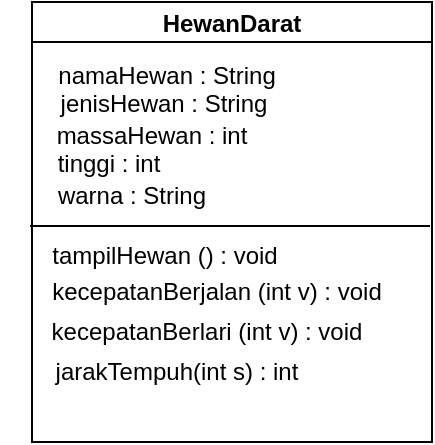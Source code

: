 <mxfile version="20.2.7" type="device" pages="2"><diagram id="mbMcrKc3CyQyxAtQvjbd" name="Halaman-1"><mxGraphModel dx="869" dy="511" grid="1" gridSize="10" guides="1" tooltips="1" connect="1" arrows="1" fold="1" page="1" pageScale="1" pageWidth="827" pageHeight="1169" math="0" shadow="0"><root><mxCell id="0"/><mxCell id="1" parent="0"/><mxCell id="Q-eslAZs6D_43k9IjXW5-1" value="HewanDarat" style="swimlane;startSize=20;" vertex="1" parent="1"><mxGeometry x="301" y="140" width="200" height="220" as="geometry"><mxRectangle x="300" y="140" width="80" height="30" as="alternateBounds"/></mxGeometry></mxCell><mxCell id="Q-eslAZs6D_43k9IjXW5-7" value="warna : String" style="text;html=1;strokeColor=none;fillColor=none;align=center;verticalAlign=middle;whiteSpace=wrap;rounded=0;" vertex="1" parent="Q-eslAZs6D_43k9IjXW5-1"><mxGeometry x="5" y="82" width="90" height="30" as="geometry"/></mxCell><mxCell id="Q-eslAZs6D_43k9IjXW5-8" value="tampilHewan () : void" style="text;html=1;strokeColor=none;fillColor=none;align=center;verticalAlign=middle;whiteSpace=wrap;rounded=0;" vertex="1" parent="Q-eslAZs6D_43k9IjXW5-1"><mxGeometry x="3" y="112" width="127" height="30" as="geometry"/></mxCell><mxCell id="Q-eslAZs6D_43k9IjXW5-9" value="kecepatanBerjalan (int v) : void" style="text;html=1;strokeColor=none;fillColor=none;align=center;verticalAlign=middle;whiteSpace=wrap;rounded=0;" vertex="1" parent="Q-eslAZs6D_43k9IjXW5-1"><mxGeometry x="5" y="130" width="175" height="30" as="geometry"/></mxCell><mxCell id="Q-eslAZs6D_43k9IjXW5-11" value="jarakTempuh(int s) : int" style="text;html=1;strokeColor=none;fillColor=none;align=center;verticalAlign=middle;whiteSpace=wrap;rounded=0;" vertex="1" parent="Q-eslAZs6D_43k9IjXW5-1"><mxGeometry x="-15.5" y="170" width="175" height="30" as="geometry"/></mxCell><mxCell id="Q-eslAZs6D_43k9IjXW5-10" value="kecepatanBerlari (int v) : void" style="text;html=1;strokeColor=none;fillColor=none;align=center;verticalAlign=middle;whiteSpace=wrap;rounded=0;" vertex="1" parent="Q-eslAZs6D_43k9IjXW5-1"><mxGeometry y="150" width="175" height="30" as="geometry"/></mxCell><mxCell id="Q-eslAZs6D_43k9IjXW5-2" value="" style="endArrow=none;html=1;rounded=0;exitX=0;exitY=0.5;exitDx=0;exitDy=0;entryX=1;entryY=0.5;entryDx=0;entryDy=0;" edge="1" parent="1"><mxGeometry width="50" height="50" relative="1" as="geometry"><mxPoint x="300" y="252" as="sourcePoint"/><mxPoint x="500" y="252" as="targetPoint"/></mxGeometry></mxCell><mxCell id="Q-eslAZs6D_43k9IjXW5-3" value="namaHewan : String" style="text;html=1;align=center;verticalAlign=middle;resizable=0;points=[];autosize=1;strokeColor=none;fillColor=none;" vertex="1" parent="1"><mxGeometry x="303" y="162" width="130" height="30" as="geometry"/></mxCell><mxCell id="Q-eslAZs6D_43k9IjXW5-4" value="jenisHewan : String" style="text;html=1;strokeColor=none;fillColor=none;align=center;verticalAlign=middle;whiteSpace=wrap;rounded=0;" vertex="1" parent="1"><mxGeometry x="307" y="176" width="120" height="30" as="geometry"/></mxCell><mxCell id="Q-eslAZs6D_43k9IjXW5-5" value="massaHewan : int" style="text;html=1;strokeColor=none;fillColor=none;align=center;verticalAlign=middle;whiteSpace=wrap;rounded=0;" vertex="1" parent="1"><mxGeometry x="301" y="192" width="120" height="30" as="geometry"/></mxCell><mxCell id="Q-eslAZs6D_43k9IjXW5-6" value="tinggi : int" style="text;html=1;strokeColor=none;fillColor=none;align=center;verticalAlign=middle;whiteSpace=wrap;rounded=0;" vertex="1" parent="1"><mxGeometry x="290" y="206" width="99" height="30" as="geometry"/></mxCell></root></mxGraphModel></diagram><diagram id="qzZjLI9C_Bo9CYZ2T19C" name="Halaman-2"><mxGraphModel dx="1117" dy="1826" grid="1" gridSize="10" guides="1" tooltips="1" connect="1" arrows="1" fold="1" page="1" pageScale="1" pageWidth="827" pageHeight="1169" math="0" shadow="0"><root><mxCell id="0"/><mxCell id="1" parent="0"/><mxCell id="2uCN3cupQ2WQxpb4znG4-1" value="NotaBarang" style="swimlane;" vertex="1" parent="1"><mxGeometry x="260" y="-1038" width="200" height="200" as="geometry"/></mxCell><mxCell id="2uCN3cupQ2WQxpb4znG4-2" value="namaBarang : String" style="text;html=1;strokeColor=none;fillColor=none;align=center;verticalAlign=middle;whiteSpace=wrap;rounded=0;" vertex="1" parent="2uCN3cupQ2WQxpb4znG4-1"><mxGeometry x="5" y="23" width="140" height="20" as="geometry"/></mxCell><mxCell id="2uCN3cupQ2WQxpb4znG4-5" value="hargaBarang : int" style="text;html=1;strokeColor=none;fillColor=none;align=center;verticalAlign=middle;whiteSpace=wrap;rounded=0;" vertex="1" parent="2uCN3cupQ2WQxpb4znG4-1"><mxGeometry x="-4" y="53" width="140" height="20" as="geometry"/></mxCell><mxCell id="2uCN3cupQ2WQxpb4znG4-4" value="jenisBarang : String" style="text;html=1;strokeColor=none;fillColor=none;align=center;verticalAlign=middle;whiteSpace=wrap;rounded=0;" vertex="1" parent="2uCN3cupQ2WQxpb4znG4-1"><mxGeometry x="2" y="37" width="140" height="20" as="geometry"/></mxCell><mxCell id="2uCN3cupQ2WQxpb4znG4-7" value="total : int" style="text;html=1;strokeColor=none;fillColor=none;align=center;verticalAlign=middle;whiteSpace=wrap;rounded=0;" vertex="1" parent="2uCN3cupQ2WQxpb4znG4-1"><mxGeometry x="2" y="80" width="78" height="20" as="geometry"/></mxCell><mxCell id="2uCN3cupQ2WQxpb4znG4-9" value="" style="endArrow=none;html=1;rounded=0;exitX=0;exitY=1;exitDx=0;exitDy=0;entryX=1;entryY=0.5;entryDx=0;entryDy=0;" edge="1" parent="2uCN3cupQ2WQxpb4znG4-1" source="2uCN3cupQ2WQxpb4znG4-7" target="2uCN3cupQ2WQxpb4znG4-1"><mxGeometry width="50" height="50" relative="1" as="geometry"><mxPoint x="60" y="130" as="sourcePoint"/><mxPoint x="110" y="80" as="targetPoint"/></mxGeometry></mxCell><mxCell id="2uCN3cupQ2WQxpb4znG4-10" value="tampilBarang () : void" style="text;html=1;strokeColor=none;fillColor=none;align=center;verticalAlign=middle;whiteSpace=wrap;rounded=0;" vertex="1" parent="2uCN3cupQ2WQxpb4znG4-1"><mxGeometry x="11" y="110" width="130" height="10" as="geometry"/></mxCell><mxCell id="2uCN3cupQ2WQxpb4znG4-6" value="stok : int" style="text;html=1;strokeColor=none;fillColor=none;align=center;verticalAlign=middle;whiteSpace=wrap;rounded=0;" vertex="1" parent="1"><mxGeometry x="232" y="-972" width="140" height="20" as="geometry"/></mxCell><mxCell id="2uCN3cupQ2WQxpb4znG4-11" value="tambahStok (int t) : void" style="text;html=1;strokeColor=none;fillColor=none;align=center;verticalAlign=middle;whiteSpace=wrap;rounded=0;" vertex="1" parent="1"><mxGeometry x="277" y="-912" width="130" height="10" as="geometry"/></mxCell><mxCell id="2uCN3cupQ2WQxpb4znG4-12" value="kurangiStok (int n) : void" style="text;html=1;strokeColor=none;fillColor=none;align=center;verticalAlign=middle;whiteSpace=wrap;rounded=0;" vertex="1" parent="1"><mxGeometry x="273" y="-897" width="142" height="10" as="geometry"/></mxCell><mxCell id="2uCN3cupQ2WQxpb4znG4-13" value="diskonBarang (double s ) : void" style="text;html=1;strokeColor=none;fillColor=none;align=center;verticalAlign=middle;whiteSpace=wrap;rounded=0;" vertex="1" parent="1"><mxGeometry x="272" y="-884" width="176" height="10" as="geometry"/></mxCell><mxCell id="2uCN3cupQ2WQxpb4znG4-14" value="hargaTotal (int ht) : int&amp;nbsp;" style="text;html=1;strokeColor=none;fillColor=none;align=center;verticalAlign=middle;whiteSpace=wrap;rounded=0;" vertex="1" parent="1"><mxGeometry x="275" y="-870" width="127" height="10" as="geometry"/></mxCell></root></mxGraphModel></diagram></mxfile>